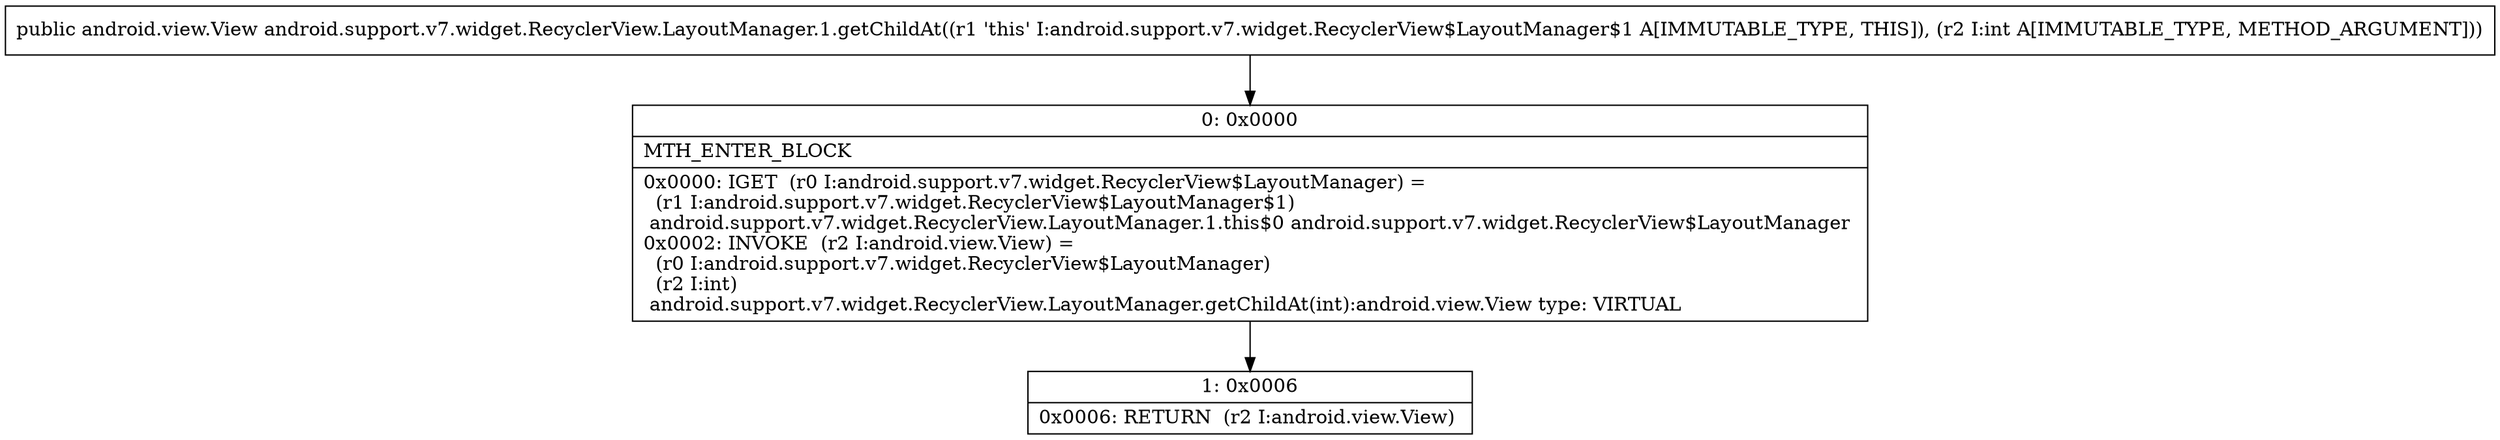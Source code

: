digraph "CFG forandroid.support.v7.widget.RecyclerView.LayoutManager.1.getChildAt(I)Landroid\/view\/View;" {
Node_0 [shape=record,label="{0\:\ 0x0000|MTH_ENTER_BLOCK\l|0x0000: IGET  (r0 I:android.support.v7.widget.RecyclerView$LayoutManager) = \l  (r1 I:android.support.v7.widget.RecyclerView$LayoutManager$1)\l android.support.v7.widget.RecyclerView.LayoutManager.1.this$0 android.support.v7.widget.RecyclerView$LayoutManager \l0x0002: INVOKE  (r2 I:android.view.View) = \l  (r0 I:android.support.v7.widget.RecyclerView$LayoutManager)\l  (r2 I:int)\l android.support.v7.widget.RecyclerView.LayoutManager.getChildAt(int):android.view.View type: VIRTUAL \l}"];
Node_1 [shape=record,label="{1\:\ 0x0006|0x0006: RETURN  (r2 I:android.view.View) \l}"];
MethodNode[shape=record,label="{public android.view.View android.support.v7.widget.RecyclerView.LayoutManager.1.getChildAt((r1 'this' I:android.support.v7.widget.RecyclerView$LayoutManager$1 A[IMMUTABLE_TYPE, THIS]), (r2 I:int A[IMMUTABLE_TYPE, METHOD_ARGUMENT])) }"];
MethodNode -> Node_0;
Node_0 -> Node_1;
}

